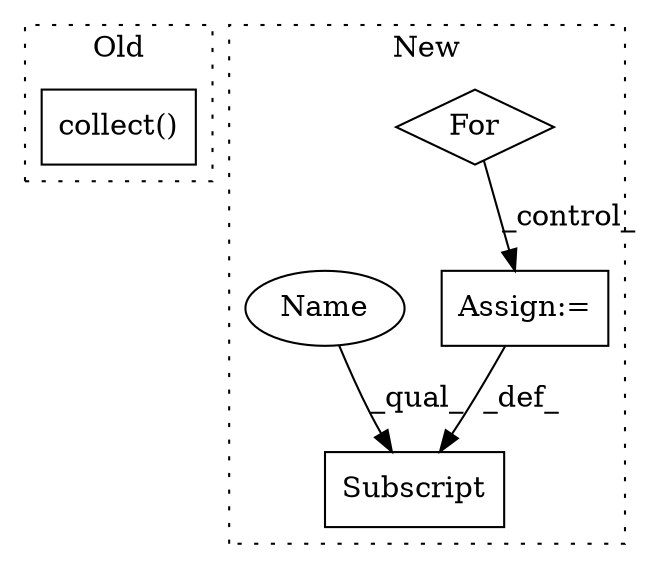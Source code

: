 digraph G {
subgraph cluster0 {
1 [label="collect()" a="75" s="14142,14193" l="23,1" shape="box"];
label = "Old";
style="dotted";
}
subgraph cluster1 {
2 [label="Subscript" a="63" s="7437,0" l="19,0" shape="box"];
3 [label="Assign:=" a="68" s="7456" l="3" shape="box"];
4 [label="For" a="107" s="7380,7423" l="4,14" shape="diamond"];
5 [label="Name" a="87" s="7437" l="11" shape="ellipse"];
label = "New";
style="dotted";
}
3 -> 2 [label="_def_"];
4 -> 3 [label="_control_"];
5 -> 2 [label="_qual_"];
}